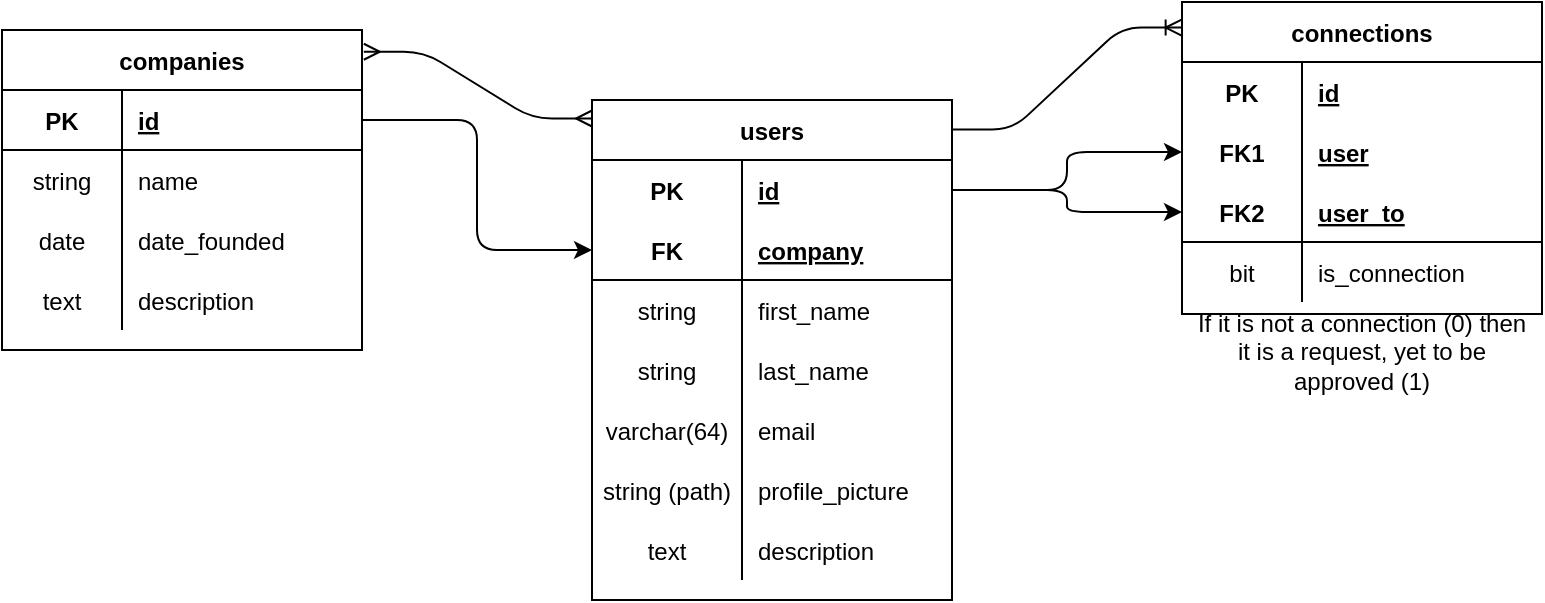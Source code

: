 <mxfile version="15.4.0" type="device"><diagram id="bXfwgJk4__c76xzwtB7g" name="Página-1"><mxGraphModel dx="1026" dy="625" grid="1" gridSize="10" guides="1" tooltips="1" connect="1" arrows="1" fold="1" page="1" pageScale="1" pageWidth="1169" pageHeight="827" math="0" shadow="0"><root><mxCell id="0"/><mxCell id="1" parent="0"/><mxCell id="mOLn0kmVkNTH8UmRa3Qk-71" value="If it is not a connection (0) then it is a request, yet to be approved (1)" style="text;html=1;strokeColor=none;fillColor=none;align=center;verticalAlign=middle;whiteSpace=wrap;rounded=0;sketch=0;" vertex="1" parent="1"><mxGeometry x="795" y="400" width="170" height="30" as="geometry"/></mxCell><mxCell id="mOLn0kmVkNTH8UmRa3Qk-72" value="companies" style="shape=table;startSize=30;container=1;collapsible=1;childLayout=tableLayout;fixedRows=1;rowLines=0;fontStyle=1;align=center;resizeLast=1;rounded=0;sketch=0;" vertex="1" parent="1"><mxGeometry x="200" y="254" width="180" height="160" as="geometry"/></mxCell><mxCell id="mOLn0kmVkNTH8UmRa3Qk-76" value="" style="shape=partialRectangle;collapsible=0;dropTarget=0;pointerEvents=0;fillColor=none;top=0;left=0;bottom=1;right=0;points=[[0,0.5],[1,0.5]];portConstraint=eastwest;rounded=0;sketch=0;" vertex="1" parent="mOLn0kmVkNTH8UmRa3Qk-72"><mxGeometry y="30" width="180" height="30" as="geometry"/></mxCell><mxCell id="mOLn0kmVkNTH8UmRa3Qk-77" value="PK" style="shape=partialRectangle;connectable=0;fillColor=none;top=0;left=0;bottom=0;right=0;fontStyle=1;overflow=hidden;rounded=0;sketch=0;" vertex="1" parent="mOLn0kmVkNTH8UmRa3Qk-76"><mxGeometry width="60" height="30" as="geometry"><mxRectangle width="60" height="30" as="alternateBounds"/></mxGeometry></mxCell><mxCell id="mOLn0kmVkNTH8UmRa3Qk-78" value="id" style="shape=partialRectangle;connectable=0;fillColor=none;top=0;left=0;bottom=0;right=0;align=left;spacingLeft=6;fontStyle=5;overflow=hidden;rounded=0;sketch=0;" vertex="1" parent="mOLn0kmVkNTH8UmRa3Qk-76"><mxGeometry x="60" width="120" height="30" as="geometry"><mxRectangle width="120" height="30" as="alternateBounds"/></mxGeometry></mxCell><mxCell id="mOLn0kmVkNTH8UmRa3Qk-79" value="" style="shape=partialRectangle;collapsible=0;dropTarget=0;pointerEvents=0;fillColor=none;top=0;left=0;bottom=0;right=0;points=[[0,0.5],[1,0.5]];portConstraint=eastwest;rounded=0;sketch=0;" vertex="1" parent="mOLn0kmVkNTH8UmRa3Qk-72"><mxGeometry y="60" width="180" height="30" as="geometry"/></mxCell><mxCell id="mOLn0kmVkNTH8UmRa3Qk-80" value="string" style="shape=partialRectangle;connectable=0;fillColor=none;top=0;left=0;bottom=0;right=0;editable=1;overflow=hidden;rounded=0;sketch=0;" vertex="1" parent="mOLn0kmVkNTH8UmRa3Qk-79"><mxGeometry width="60" height="30" as="geometry"><mxRectangle width="60" height="30" as="alternateBounds"/></mxGeometry></mxCell><mxCell id="mOLn0kmVkNTH8UmRa3Qk-81" value="name" style="shape=partialRectangle;connectable=0;fillColor=none;top=0;left=0;bottom=0;right=0;align=left;spacingLeft=6;overflow=hidden;rounded=0;sketch=0;" vertex="1" parent="mOLn0kmVkNTH8UmRa3Qk-79"><mxGeometry x="60" width="120" height="30" as="geometry"><mxRectangle width="120" height="30" as="alternateBounds"/></mxGeometry></mxCell><mxCell id="mOLn0kmVkNTH8UmRa3Qk-82" value="" style="shape=partialRectangle;collapsible=0;dropTarget=0;pointerEvents=0;fillColor=none;top=0;left=0;bottom=0;right=0;points=[[0,0.5],[1,0.5]];portConstraint=eastwest;rounded=0;sketch=0;" vertex="1" parent="mOLn0kmVkNTH8UmRa3Qk-72"><mxGeometry y="90" width="180" height="30" as="geometry"/></mxCell><mxCell id="mOLn0kmVkNTH8UmRa3Qk-83" value="date" style="shape=partialRectangle;connectable=0;fillColor=none;top=0;left=0;bottom=0;right=0;editable=1;overflow=hidden;rounded=0;sketch=0;" vertex="1" parent="mOLn0kmVkNTH8UmRa3Qk-82"><mxGeometry width="60" height="30" as="geometry"><mxRectangle width="60" height="30" as="alternateBounds"/></mxGeometry></mxCell><mxCell id="mOLn0kmVkNTH8UmRa3Qk-84" value="date_founded" style="shape=partialRectangle;connectable=0;fillColor=none;top=0;left=0;bottom=0;right=0;align=left;spacingLeft=6;overflow=hidden;rounded=0;sketch=0;" vertex="1" parent="mOLn0kmVkNTH8UmRa3Qk-82"><mxGeometry x="60" width="120" height="30" as="geometry"><mxRectangle width="120" height="30" as="alternateBounds"/></mxGeometry></mxCell><mxCell id="mOLn0kmVkNTH8UmRa3Qk-95" value="" style="shape=partialRectangle;collapsible=0;dropTarget=0;pointerEvents=0;fillColor=none;top=0;left=0;bottom=0;right=0;points=[[0,0.5],[1,0.5]];portConstraint=eastwest;rounded=0;sketch=0;" vertex="1" parent="mOLn0kmVkNTH8UmRa3Qk-72"><mxGeometry y="120" width="180" height="30" as="geometry"/></mxCell><mxCell id="mOLn0kmVkNTH8UmRa3Qk-96" value="text" style="shape=partialRectangle;connectable=0;fillColor=none;top=0;left=0;bottom=0;right=0;editable=1;overflow=hidden;rounded=0;sketch=0;" vertex="1" parent="mOLn0kmVkNTH8UmRa3Qk-95"><mxGeometry width="60" height="30" as="geometry"><mxRectangle width="60" height="30" as="alternateBounds"/></mxGeometry></mxCell><mxCell id="mOLn0kmVkNTH8UmRa3Qk-97" value="description" style="shape=partialRectangle;connectable=0;fillColor=none;top=0;left=0;bottom=0;right=0;align=left;spacingLeft=6;overflow=hidden;rounded=0;sketch=0;" vertex="1" parent="mOLn0kmVkNTH8UmRa3Qk-95"><mxGeometry x="60" width="120" height="30" as="geometry"><mxRectangle width="120" height="30" as="alternateBounds"/></mxGeometry></mxCell><mxCell id="mOLn0kmVkNTH8UmRa3Qk-98" value="users" style="shape=table;startSize=30;container=1;collapsible=1;childLayout=tableLayout;fixedRows=1;rowLines=0;fontStyle=1;align=center;resizeLast=1;rounded=0;sketch=0;" vertex="1" parent="1"><mxGeometry x="495" y="289" width="180" height="250" as="geometry"/></mxCell><mxCell id="mOLn0kmVkNTH8UmRa3Qk-99" value="" style="shape=partialRectangle;collapsible=0;dropTarget=0;pointerEvents=0;fillColor=none;top=0;left=0;bottom=0;right=0;points=[[0,0.5],[1,0.5]];portConstraint=eastwest;rounded=0;sketch=0;" vertex="1" parent="mOLn0kmVkNTH8UmRa3Qk-98"><mxGeometry y="30" width="180" height="30" as="geometry"/></mxCell><mxCell id="mOLn0kmVkNTH8UmRa3Qk-100" value="PK" style="shape=partialRectangle;connectable=0;fillColor=none;top=0;left=0;bottom=0;right=0;fontStyle=1;overflow=hidden;rounded=0;sketch=0;" vertex="1" parent="mOLn0kmVkNTH8UmRa3Qk-99"><mxGeometry width="75" height="30" as="geometry"><mxRectangle width="75" height="30" as="alternateBounds"/></mxGeometry></mxCell><mxCell id="mOLn0kmVkNTH8UmRa3Qk-101" value="id" style="shape=partialRectangle;connectable=0;fillColor=none;top=0;left=0;bottom=0;right=0;align=left;spacingLeft=6;fontStyle=5;overflow=hidden;rounded=0;sketch=0;" vertex="1" parent="mOLn0kmVkNTH8UmRa3Qk-99"><mxGeometry x="75" width="105" height="30" as="geometry"><mxRectangle width="105" height="30" as="alternateBounds"/></mxGeometry></mxCell><mxCell id="mOLn0kmVkNTH8UmRa3Qk-102" value="" style="shape=partialRectangle;collapsible=0;dropTarget=0;pointerEvents=0;fillColor=none;top=0;left=0;bottom=1;right=0;points=[[0,0.5],[1,0.5]];portConstraint=eastwest;rounded=0;sketch=0;" vertex="1" parent="mOLn0kmVkNTH8UmRa3Qk-98"><mxGeometry y="60" width="180" height="30" as="geometry"/></mxCell><mxCell id="mOLn0kmVkNTH8UmRa3Qk-103" value="FK" style="shape=partialRectangle;connectable=0;fillColor=none;top=0;left=0;bottom=0;right=0;fontStyle=1;overflow=hidden;rounded=0;sketch=0;" vertex="1" parent="mOLn0kmVkNTH8UmRa3Qk-102"><mxGeometry width="75" height="30" as="geometry"><mxRectangle width="75" height="30" as="alternateBounds"/></mxGeometry></mxCell><mxCell id="mOLn0kmVkNTH8UmRa3Qk-104" value="company" style="shape=partialRectangle;connectable=0;fillColor=none;top=0;left=0;bottom=0;right=0;align=left;spacingLeft=6;fontStyle=5;overflow=hidden;rounded=0;sketch=0;" vertex="1" parent="mOLn0kmVkNTH8UmRa3Qk-102"><mxGeometry x="75" width="105" height="30" as="geometry"><mxRectangle width="105" height="30" as="alternateBounds"/></mxGeometry></mxCell><mxCell id="mOLn0kmVkNTH8UmRa3Qk-105" value="" style="shape=partialRectangle;collapsible=0;dropTarget=0;pointerEvents=0;fillColor=none;top=0;left=0;bottom=0;right=0;points=[[0,0.5],[1,0.5]];portConstraint=eastwest;rounded=0;sketch=0;" vertex="1" parent="mOLn0kmVkNTH8UmRa3Qk-98"><mxGeometry y="90" width="180" height="30" as="geometry"/></mxCell><mxCell id="mOLn0kmVkNTH8UmRa3Qk-106" value="string" style="shape=partialRectangle;connectable=0;fillColor=none;top=0;left=0;bottom=0;right=0;editable=1;overflow=hidden;rounded=0;sketch=0;" vertex="1" parent="mOLn0kmVkNTH8UmRa3Qk-105"><mxGeometry width="75" height="30" as="geometry"><mxRectangle width="75" height="30" as="alternateBounds"/></mxGeometry></mxCell><mxCell id="mOLn0kmVkNTH8UmRa3Qk-107" value="first_name" style="shape=partialRectangle;connectable=0;fillColor=none;top=0;left=0;bottom=0;right=0;align=left;spacingLeft=6;overflow=hidden;rounded=0;sketch=0;" vertex="1" parent="mOLn0kmVkNTH8UmRa3Qk-105"><mxGeometry x="75" width="105" height="30" as="geometry"><mxRectangle width="105" height="30" as="alternateBounds"/></mxGeometry></mxCell><mxCell id="mOLn0kmVkNTH8UmRa3Qk-108" value="" style="shape=partialRectangle;collapsible=0;dropTarget=0;pointerEvents=0;fillColor=none;top=0;left=0;bottom=0;right=0;points=[[0,0.5],[1,0.5]];portConstraint=eastwest;rounded=0;sketch=0;" vertex="1" parent="mOLn0kmVkNTH8UmRa3Qk-98"><mxGeometry y="120" width="180" height="30" as="geometry"/></mxCell><mxCell id="mOLn0kmVkNTH8UmRa3Qk-109" value="string" style="shape=partialRectangle;connectable=0;fillColor=none;top=0;left=0;bottom=0;right=0;editable=1;overflow=hidden;rounded=0;sketch=0;" vertex="1" parent="mOLn0kmVkNTH8UmRa3Qk-108"><mxGeometry width="75" height="30" as="geometry"><mxRectangle width="75" height="30" as="alternateBounds"/></mxGeometry></mxCell><mxCell id="mOLn0kmVkNTH8UmRa3Qk-110" value="last_name" style="shape=partialRectangle;connectable=0;fillColor=none;top=0;left=0;bottom=0;right=0;align=left;spacingLeft=6;overflow=hidden;rounded=0;sketch=0;" vertex="1" parent="mOLn0kmVkNTH8UmRa3Qk-108"><mxGeometry x="75" width="105" height="30" as="geometry"><mxRectangle width="105" height="30" as="alternateBounds"/></mxGeometry></mxCell><mxCell id="mOLn0kmVkNTH8UmRa3Qk-111" value="" style="shape=partialRectangle;collapsible=0;dropTarget=0;pointerEvents=0;fillColor=none;top=0;left=0;bottom=0;right=0;points=[[0,0.5],[1,0.5]];portConstraint=eastwest;rounded=0;sketch=0;" vertex="1" parent="mOLn0kmVkNTH8UmRa3Qk-98"><mxGeometry y="150" width="180" height="30" as="geometry"/></mxCell><mxCell id="mOLn0kmVkNTH8UmRa3Qk-112" value="varchar(64)" style="shape=partialRectangle;connectable=0;fillColor=none;top=0;left=0;bottom=0;right=0;editable=1;overflow=hidden;rounded=0;sketch=0;" vertex="1" parent="mOLn0kmVkNTH8UmRa3Qk-111"><mxGeometry width="75" height="30" as="geometry"><mxRectangle width="75" height="30" as="alternateBounds"/></mxGeometry></mxCell><mxCell id="mOLn0kmVkNTH8UmRa3Qk-113" value="email" style="shape=partialRectangle;connectable=0;fillColor=none;top=0;left=0;bottom=0;right=0;align=left;spacingLeft=6;overflow=hidden;rounded=0;sketch=0;" vertex="1" parent="mOLn0kmVkNTH8UmRa3Qk-111"><mxGeometry x="75" width="105" height="30" as="geometry"><mxRectangle width="105" height="30" as="alternateBounds"/></mxGeometry></mxCell><mxCell id="mOLn0kmVkNTH8UmRa3Qk-114" value="" style="shape=partialRectangle;collapsible=0;dropTarget=0;pointerEvents=0;fillColor=none;top=0;left=0;bottom=0;right=0;points=[[0,0.5],[1,0.5]];portConstraint=eastwest;rounded=0;sketch=0;" vertex="1" parent="mOLn0kmVkNTH8UmRa3Qk-98"><mxGeometry y="180" width="180" height="30" as="geometry"/></mxCell><mxCell id="mOLn0kmVkNTH8UmRa3Qk-115" value="string (path)" style="shape=partialRectangle;connectable=0;fillColor=none;top=0;left=0;bottom=0;right=0;editable=1;overflow=hidden;rounded=0;sketch=0;" vertex="1" parent="mOLn0kmVkNTH8UmRa3Qk-114"><mxGeometry width="75" height="30" as="geometry"><mxRectangle width="75" height="30" as="alternateBounds"/></mxGeometry></mxCell><mxCell id="mOLn0kmVkNTH8UmRa3Qk-116" value="profile_picture" style="shape=partialRectangle;connectable=0;fillColor=none;top=0;left=0;bottom=0;right=0;align=left;spacingLeft=6;overflow=hidden;rounded=0;sketch=0;" vertex="1" parent="mOLn0kmVkNTH8UmRa3Qk-114"><mxGeometry x="75" width="105" height="30" as="geometry"><mxRectangle width="105" height="30" as="alternateBounds"/></mxGeometry></mxCell><mxCell id="mOLn0kmVkNTH8UmRa3Qk-117" value="" style="shape=partialRectangle;collapsible=0;dropTarget=0;pointerEvents=0;fillColor=none;top=0;left=0;bottom=0;right=0;points=[[0,0.5],[1,0.5]];portConstraint=eastwest;rounded=0;sketch=0;" vertex="1" parent="mOLn0kmVkNTH8UmRa3Qk-98"><mxGeometry y="210" width="180" height="30" as="geometry"/></mxCell><mxCell id="mOLn0kmVkNTH8UmRa3Qk-118" value="text" style="shape=partialRectangle;connectable=0;fillColor=none;top=0;left=0;bottom=0;right=0;editable=1;overflow=hidden;rounded=0;sketch=0;" vertex="1" parent="mOLn0kmVkNTH8UmRa3Qk-117"><mxGeometry width="75" height="30" as="geometry"><mxRectangle width="75" height="30" as="alternateBounds"/></mxGeometry></mxCell><mxCell id="mOLn0kmVkNTH8UmRa3Qk-119" value="description" style="shape=partialRectangle;connectable=0;fillColor=none;top=0;left=0;bottom=0;right=0;align=left;spacingLeft=6;overflow=hidden;rounded=0;sketch=0;" vertex="1" parent="mOLn0kmVkNTH8UmRa3Qk-117"><mxGeometry x="75" width="105" height="30" as="geometry"><mxRectangle width="105" height="30" as="alternateBounds"/></mxGeometry></mxCell><mxCell id="mOLn0kmVkNTH8UmRa3Qk-120" value="connections" style="shape=table;startSize=30;container=1;collapsible=1;childLayout=tableLayout;fixedRows=1;rowLines=0;fontStyle=1;align=center;resizeLast=1;rounded=0;sketch=0;" vertex="1" parent="1"><mxGeometry x="790" y="240" width="180" height="156" as="geometry"/></mxCell><mxCell id="mOLn0kmVkNTH8UmRa3Qk-175" value="" style="shape=partialRectangle;collapsible=0;dropTarget=0;pointerEvents=0;fillColor=none;top=0;left=0;bottom=0;right=0;points=[[0,0.5],[1,0.5]];portConstraint=eastwest;rounded=0;sketch=0;" vertex="1" parent="mOLn0kmVkNTH8UmRa3Qk-120"><mxGeometry y="30" width="180" height="30" as="geometry"/></mxCell><mxCell id="mOLn0kmVkNTH8UmRa3Qk-176" value="PK" style="shape=partialRectangle;connectable=0;fillColor=none;top=0;left=0;bottom=0;right=0;fontStyle=1;overflow=hidden;rounded=0;sketch=0;" vertex="1" parent="mOLn0kmVkNTH8UmRa3Qk-175"><mxGeometry width="60" height="30" as="geometry"><mxRectangle width="60" height="30" as="alternateBounds"/></mxGeometry></mxCell><mxCell id="mOLn0kmVkNTH8UmRa3Qk-177" value="id" style="shape=partialRectangle;connectable=0;fillColor=none;top=0;left=0;bottom=0;right=0;align=left;spacingLeft=6;fontStyle=5;overflow=hidden;rounded=0;sketch=0;" vertex="1" parent="mOLn0kmVkNTH8UmRa3Qk-175"><mxGeometry x="60" width="120" height="30" as="geometry"><mxRectangle width="120" height="30" as="alternateBounds"/></mxGeometry></mxCell><mxCell id="mOLn0kmVkNTH8UmRa3Qk-121" value="" style="shape=partialRectangle;collapsible=0;dropTarget=0;pointerEvents=0;fillColor=none;top=0;left=0;bottom=0;right=0;points=[[0,0.5],[1,0.5]];portConstraint=eastwest;rounded=0;sketch=0;" vertex="1" parent="mOLn0kmVkNTH8UmRa3Qk-120"><mxGeometry y="60" width="180" height="30" as="geometry"/></mxCell><mxCell id="mOLn0kmVkNTH8UmRa3Qk-122" value="FK1" style="shape=partialRectangle;connectable=0;fillColor=none;top=0;left=0;bottom=0;right=0;fontStyle=1;overflow=hidden;rounded=0;sketch=0;" vertex="1" parent="mOLn0kmVkNTH8UmRa3Qk-121"><mxGeometry width="60" height="30" as="geometry"><mxRectangle width="60" height="30" as="alternateBounds"/></mxGeometry></mxCell><mxCell id="mOLn0kmVkNTH8UmRa3Qk-123" value="user" style="shape=partialRectangle;connectable=0;fillColor=none;top=0;left=0;bottom=0;right=0;align=left;spacingLeft=6;fontStyle=5;overflow=hidden;rounded=0;sketch=0;" vertex="1" parent="mOLn0kmVkNTH8UmRa3Qk-121"><mxGeometry x="60" width="120" height="30" as="geometry"><mxRectangle width="120" height="30" as="alternateBounds"/></mxGeometry></mxCell><mxCell id="mOLn0kmVkNTH8UmRa3Qk-124" value="" style="shape=partialRectangle;collapsible=0;dropTarget=0;pointerEvents=0;fillColor=none;top=0;left=0;bottom=1;right=0;points=[[0,0.5],[1,0.5]];portConstraint=eastwest;rounded=0;sketch=0;" vertex="1" parent="mOLn0kmVkNTH8UmRa3Qk-120"><mxGeometry y="90" width="180" height="30" as="geometry"/></mxCell><mxCell id="mOLn0kmVkNTH8UmRa3Qk-125" value="FK2" style="shape=partialRectangle;connectable=0;fillColor=none;top=0;left=0;bottom=0;right=0;fontStyle=1;overflow=hidden;rounded=0;sketch=0;" vertex="1" parent="mOLn0kmVkNTH8UmRa3Qk-124"><mxGeometry width="60" height="30" as="geometry"><mxRectangle width="60" height="30" as="alternateBounds"/></mxGeometry></mxCell><mxCell id="mOLn0kmVkNTH8UmRa3Qk-126" value="user_to" style="shape=partialRectangle;connectable=0;fillColor=none;top=0;left=0;bottom=0;right=0;align=left;spacingLeft=6;fontStyle=5;overflow=hidden;rounded=0;sketch=0;" vertex="1" parent="mOLn0kmVkNTH8UmRa3Qk-124"><mxGeometry x="60" width="120" height="30" as="geometry"><mxRectangle width="120" height="30" as="alternateBounds"/></mxGeometry></mxCell><mxCell id="mOLn0kmVkNTH8UmRa3Qk-127" value="" style="shape=partialRectangle;collapsible=0;dropTarget=0;pointerEvents=0;fillColor=none;top=0;left=0;bottom=0;right=0;points=[[0,0.5],[1,0.5]];portConstraint=eastwest;rounded=0;sketch=0;" vertex="1" parent="mOLn0kmVkNTH8UmRa3Qk-120"><mxGeometry y="120" width="180" height="30" as="geometry"/></mxCell><mxCell id="mOLn0kmVkNTH8UmRa3Qk-128" value="bit" style="shape=partialRectangle;connectable=0;fillColor=none;top=0;left=0;bottom=0;right=0;editable=1;overflow=hidden;rounded=0;sketch=0;" vertex="1" parent="mOLn0kmVkNTH8UmRa3Qk-127"><mxGeometry width="60" height="30" as="geometry"><mxRectangle width="60" height="30" as="alternateBounds"/></mxGeometry></mxCell><mxCell id="mOLn0kmVkNTH8UmRa3Qk-129" value="is_connection" style="shape=partialRectangle;connectable=0;fillColor=none;top=0;left=0;bottom=0;right=0;align=left;spacingLeft=6;overflow=hidden;rounded=0;sketch=0;" vertex="1" parent="mOLn0kmVkNTH8UmRa3Qk-127"><mxGeometry x="60" width="120" height="30" as="geometry"><mxRectangle width="120" height="30" as="alternateBounds"/></mxGeometry></mxCell><mxCell id="mOLn0kmVkNTH8UmRa3Qk-163" value="" style="edgeStyle=entityRelationEdgeStyle;fontSize=12;html=1;endArrow=ERoneToMany;rounded=1;sketch=0;curved=0;entryX=-0.001;entryY=0.082;entryDx=0;entryDy=0;entryPerimeter=0;exitX=1.001;exitY=0.059;exitDx=0;exitDy=0;exitPerimeter=0;" edge="1" parent="1" source="mOLn0kmVkNTH8UmRa3Qk-98" target="mOLn0kmVkNTH8UmRa3Qk-120"><mxGeometry width="100" height="100" relative="1" as="geometry"><mxPoint x="690" y="304" as="sourcePoint"/><mxPoint x="700" y="370" as="targetPoint"/></mxGeometry></mxCell><mxCell id="mOLn0kmVkNTH8UmRa3Qk-164" value="" style="edgeStyle=entityRelationEdgeStyle;fontSize=12;html=1;endArrow=ERmany;startArrow=ERmany;rounded=1;sketch=0;curved=0;exitX=1.005;exitY=0.068;exitDx=0;exitDy=0;exitPerimeter=0;entryX=0;entryY=0.037;entryDx=0;entryDy=0;entryPerimeter=0;" edge="1" parent="1" source="mOLn0kmVkNTH8UmRa3Qk-72" target="mOLn0kmVkNTH8UmRa3Qk-98"><mxGeometry width="100" height="100" relative="1" as="geometry"><mxPoint x="410" y="330" as="sourcePoint"/><mxPoint x="510" y="230" as="targetPoint"/></mxGeometry></mxCell><mxCell id="mOLn0kmVkNTH8UmRa3Qk-165" value="" style="endArrow=classic;html=1;rounded=1;sketch=0;edgeStyle=orthogonalEdgeStyle;curved=0;entryX=0;entryY=0.5;entryDx=0;entryDy=0;exitX=1;exitY=0.5;exitDx=0;exitDy=0;" edge="1" parent="1" source="mOLn0kmVkNTH8UmRa3Qk-99" target="mOLn0kmVkNTH8UmRa3Qk-121"><mxGeometry width="50" height="50" relative="1" as="geometry"><mxPoint x="680" y="333" as="sourcePoint"/><mxPoint x="680" y="360" as="targetPoint"/></mxGeometry></mxCell><mxCell id="mOLn0kmVkNTH8UmRa3Qk-166" value="" style="endArrow=classic;html=1;rounded=1;sketch=0;edgeStyle=orthogonalEdgeStyle;curved=0;exitX=1;exitY=0.5;exitDx=0;exitDy=0;" edge="1" parent="1" source="mOLn0kmVkNTH8UmRa3Qk-99" target="mOLn0kmVkNTH8UmRa3Qk-124"><mxGeometry width="50" height="50" relative="1" as="geometry"><mxPoint x="685" y="344" as="sourcePoint"/><mxPoint x="800" y="343" as="targetPoint"/></mxGeometry></mxCell><mxCell id="mOLn0kmVkNTH8UmRa3Qk-168" value="" style="endArrow=classic;html=1;rounded=1;sketch=0;edgeStyle=orthogonalEdgeStyle;curved=0;exitX=1;exitY=0.5;exitDx=0;exitDy=0;entryX=0;entryY=0.5;entryDx=0;entryDy=0;" edge="1" parent="1" source="mOLn0kmVkNTH8UmRa3Qk-76" target="mOLn0kmVkNTH8UmRa3Qk-102"><mxGeometry width="50" height="50" relative="1" as="geometry"><mxPoint x="320" y="490" as="sourcePoint"/><mxPoint x="435" y="501.0" as="targetPoint"/></mxGeometry></mxCell></root></mxGraphModel></diagram></mxfile>